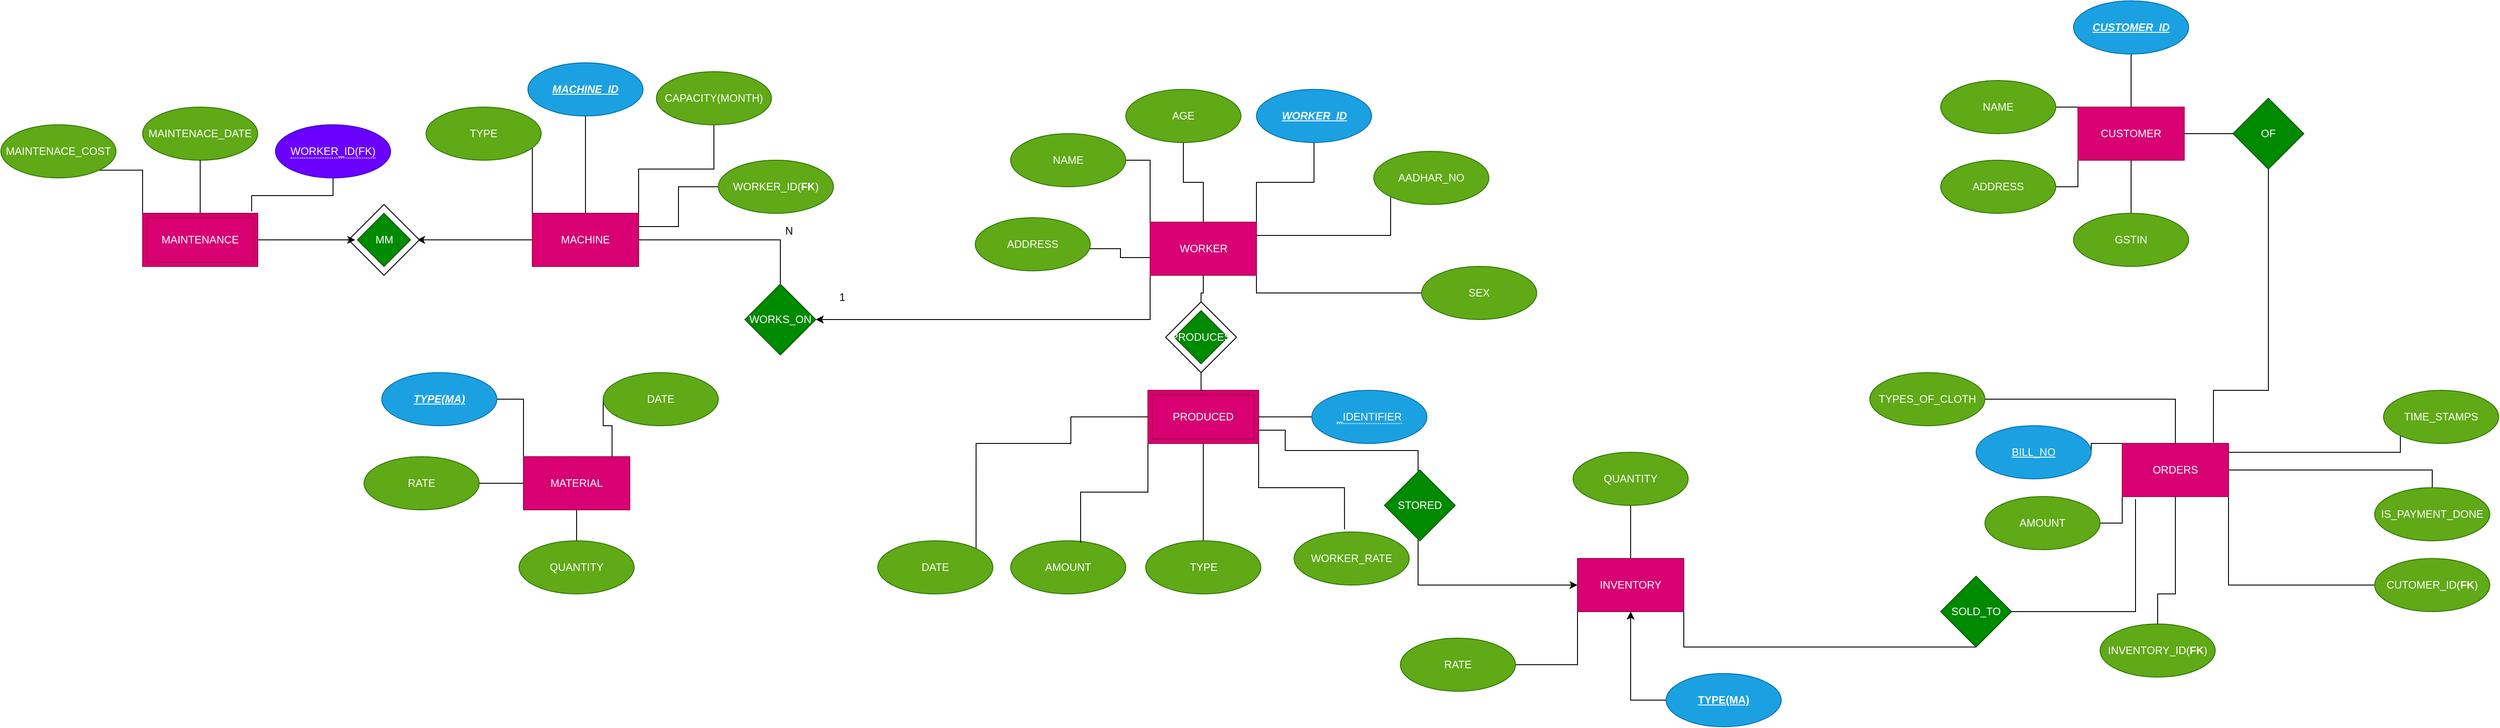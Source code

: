 <mxfile version="24.1.0" type="device">
  <diagram id="R2lEEEUBdFMjLlhIrx00" name="Page-1">
    <mxGraphModel dx="2107" dy="760" grid="1" gridSize="14" guides="1" tooltips="1" connect="1" arrows="1" fold="1" page="1" pageScale="1" pageWidth="850" pageHeight="1100" background="none" math="0" shadow="0" extFonts="Permanent Marker^https://fonts.googleapis.com/css?family=Permanent+Marker">
      <root>
        <mxCell id="0" />
        <mxCell id="1" style="" parent="0" />
        <mxCell id="Y7ZWEB1INYLG-PyM939z-7" style="edgeStyle=orthogonalEdgeStyle;rounded=0;orthogonalLoop=1;jettySize=auto;html=1;exitX=0.5;exitY=0;exitDx=0;exitDy=0;entryX=0.5;entryY=1;entryDx=0;entryDy=0;endArrow=none;endFill=0;" parent="1" source="Y7ZWEB1INYLG-PyM939z-1" target="Y7ZWEB1INYLG-PyM939z-6" edge="1">
          <mxGeometry relative="1" as="geometry" />
        </mxCell>
        <mxCell id="Y7ZWEB1INYLG-PyM939z-9" style="edgeStyle=orthogonalEdgeStyle;rounded=0;orthogonalLoop=1;jettySize=auto;html=1;exitX=0;exitY=0;exitDx=0;exitDy=0;entryX=1;entryY=0.5;entryDx=0;entryDy=0;endArrow=none;endFill=0;" parent="1" source="Y7ZWEB1INYLG-PyM939z-1" target="Y7ZWEB1INYLG-PyM939z-4" edge="1">
          <mxGeometry relative="1" as="geometry">
            <Array as="points">
              <mxPoint x="-10" y="300" />
            </Array>
          </mxGeometry>
        </mxCell>
        <mxCell id="Y7ZWEB1INYLG-PyM939z-47" style="edgeStyle=orthogonalEdgeStyle;rounded=0;orthogonalLoop=1;jettySize=auto;html=1;exitX=1;exitY=0.5;exitDx=0;exitDy=0;endArrow=none;endFill=0;" parent="1" source="Y7ZWEB1INYLG-PyM939z-1" target="Y7ZWEB1INYLG-PyM939z-45" edge="1">
          <mxGeometry relative="1" as="geometry" />
        </mxCell>
        <mxCell id="Wz1U45sYQNW28HSaY4N3-1" style="edgeStyle=orthogonalEdgeStyle;rounded=0;orthogonalLoop=1;jettySize=auto;html=1;exitX=1;exitY=0;exitDx=0;exitDy=0;endArrow=none;endFill=0;entryX=0.5;entryY=1;entryDx=0;entryDy=0;" parent="1" source="Y7ZWEB1INYLG-PyM939z-1" target="Wz1U45sYQNW28HSaY4N3-53" edge="1">
          <mxGeometry relative="1" as="geometry">
            <mxPoint x="195" y="220" as="targetPoint" />
          </mxGeometry>
        </mxCell>
        <mxCell id="B7Drr9eoU8R_PgHaGshv-6" style="edgeStyle=orthogonalEdgeStyle;rounded=0;orthogonalLoop=1;jettySize=auto;html=1;exitX=0;exitY=0.5;exitDx=0;exitDy=0;" parent="1" source="Y7ZWEB1INYLG-PyM939z-1" edge="1">
          <mxGeometry relative="1" as="geometry">
            <mxPoint x="-140" y="420" as="targetPoint" />
          </mxGeometry>
        </mxCell>
        <mxCell id="Y7ZWEB1INYLG-PyM939z-1" value="&lt;font face=&quot;Helvetica&quot;&gt;MACHINE&lt;/font&gt;" style="rounded=0;whiteSpace=wrap;html=1;fillColor=#d80073;strokeColor=#A50040;fontColor=#ffffff;" parent="1" vertex="1">
          <mxGeometry x="-10" y="390" width="120" height="60" as="geometry" />
        </mxCell>
        <mxCell id="Y7ZWEB1INYLG-PyM939z-2" value="MAINTENACE_DATE" style="ellipse;whiteSpace=wrap;html=1;fillColor=#60a917;strokeColor=#2D7600;fontColor=#ffffff;" parent="1" vertex="1">
          <mxGeometry x="-450" y="270" width="130" height="60" as="geometry" />
        </mxCell>
        <mxCell id="Y7ZWEB1INYLG-PyM939z-4" value="TYPE" style="ellipse;whiteSpace=wrap;html=1;fillColor=#60a917;strokeColor=#2D7600;fontColor=#ffffff;" parent="1" vertex="1">
          <mxGeometry x="-130" y="270" width="130" height="60" as="geometry" />
        </mxCell>
        <mxCell id="Y7ZWEB1INYLG-PyM939z-6" value="&lt;u&gt;&lt;i&gt;&lt;b&gt;MACHINE_ID&lt;/b&gt;&lt;/i&gt;&lt;/u&gt;" style="ellipse;whiteSpace=wrap;html=1;fillColor=#1ba1e2;strokeColor=#006EAF;fontColor=#ffffff;" parent="1" vertex="1">
          <mxGeometry x="-15" y="220" width="130" height="60" as="geometry" />
        </mxCell>
        <mxCell id="Y7ZWEB1INYLG-PyM939z-11" style="edgeStyle=orthogonalEdgeStyle;rounded=0;orthogonalLoop=1;jettySize=auto;html=1;exitX=0.5;exitY=0;exitDx=0;exitDy=0;entryX=0.5;entryY=1;entryDx=0;entryDy=0;endArrow=none;endFill=0;" parent="1" source="Y7ZWEB1INYLG-PyM939z-15" target="Y7ZWEB1INYLG-PyM939z-19" edge="1">
          <mxGeometry relative="1" as="geometry" />
        </mxCell>
        <mxCell id="Y7ZWEB1INYLG-PyM939z-13" style="edgeStyle=orthogonalEdgeStyle;rounded=0;orthogonalLoop=1;jettySize=auto;html=1;exitX=0;exitY=0;exitDx=0;exitDy=0;entryX=1;entryY=0.5;entryDx=0;entryDy=0;endArrow=none;endFill=0;" parent="1" source="Y7ZWEB1INYLG-PyM939z-15" target="Y7ZWEB1INYLG-PyM939z-17" edge="1">
          <mxGeometry relative="1" as="geometry" />
        </mxCell>
        <mxCell id="Y7ZWEB1INYLG-PyM939z-21" style="edgeStyle=orthogonalEdgeStyle;rounded=0;orthogonalLoop=1;jettySize=auto;html=1;endArrow=none;endFill=0;" parent="1" source="Y7ZWEB1INYLG-PyM939z-15" target="Y7ZWEB1INYLG-PyM939z-20" edge="1">
          <mxGeometry relative="1" as="geometry" />
        </mxCell>
        <mxCell id="Y7ZWEB1INYLG-PyM939z-22" style="edgeStyle=orthogonalEdgeStyle;rounded=0;orthogonalLoop=1;jettySize=auto;html=1;exitX=0;exitY=1;exitDx=0;exitDy=0;endArrow=none;endFill=0;" parent="1" source="Y7ZWEB1INYLG-PyM939z-15" target="Y7ZWEB1INYLG-PyM939z-16" edge="1">
          <mxGeometry relative="1" as="geometry" />
        </mxCell>
        <mxCell id="Y7ZWEB1INYLG-PyM939z-15" value="&lt;font face=&quot;Helvetica&quot;&gt;CUSTOMER&lt;/font&gt;" style="rounded=0;whiteSpace=wrap;html=1;fillColor=#d80073;strokeColor=#A50040;fontColor=#ffffff;" parent="1" vertex="1">
          <mxGeometry x="1735" y="270" width="120" height="60" as="geometry" />
        </mxCell>
        <mxCell id="Y7ZWEB1INYLG-PyM939z-16" value="ADDRESS" style="ellipse;whiteSpace=wrap;html=1;fillColor=#60a917;strokeColor=#2D7600;fontColor=#ffffff;" parent="1" vertex="1">
          <mxGeometry x="1580" y="330" width="130" height="60" as="geometry" />
        </mxCell>
        <mxCell id="Y7ZWEB1INYLG-PyM939z-17" value="NAME" style="ellipse;whiteSpace=wrap;html=1;fillColor=#60a917;strokeColor=#2D7600;fontColor=#ffffff;" parent="1" vertex="1">
          <mxGeometry x="1580" y="240" width="130" height="60" as="geometry" />
        </mxCell>
        <mxCell id="Y7ZWEB1INYLG-PyM939z-19" value="&lt;u&gt;&lt;i&gt;&lt;b&gt;CUSTOMER_ID&lt;/b&gt;&lt;/i&gt;&lt;/u&gt;" style="ellipse;whiteSpace=wrap;html=1;fillColor=#1ba1e2;strokeColor=#006EAF;fontColor=#ffffff;" parent="1" vertex="1">
          <mxGeometry x="1730" y="150" width="130" height="60" as="geometry" />
        </mxCell>
        <mxCell id="Y7ZWEB1INYLG-PyM939z-20" value="GSTIN" style="ellipse;whiteSpace=wrap;html=1;fillColor=#60a917;strokeColor=#2D7600;fontColor=#ffffff;" parent="1" vertex="1">
          <mxGeometry x="1730" y="390" width="130" height="60" as="geometry" />
        </mxCell>
        <mxCell id="Y7ZWEB1INYLG-PyM939z-24" style="edgeStyle=orthogonalEdgeStyle;rounded=0;orthogonalLoop=1;jettySize=auto;html=1;exitX=0;exitY=0;exitDx=0;exitDy=0;entryX=1;entryY=0.5;entryDx=0;entryDy=0;endArrow=none;endFill=0;" parent="1" source="Y7ZWEB1INYLG-PyM939z-27" target="Y7ZWEB1INYLG-PyM939z-29" edge="1">
          <mxGeometry relative="1" as="geometry" />
        </mxCell>
        <mxCell id="Y7ZWEB1INYLG-PyM939z-25" style="edgeStyle=orthogonalEdgeStyle;rounded=0;orthogonalLoop=1;jettySize=auto;html=1;endArrow=none;endFill=0;" parent="1" source="Y7ZWEB1INYLG-PyM939z-27" target="Y7ZWEB1INYLG-PyM939z-31" edge="1">
          <mxGeometry relative="1" as="geometry">
            <Array as="points">
              <mxPoint x="1845" y="600" />
              <mxPoint x="1605" y="600" />
            </Array>
          </mxGeometry>
        </mxCell>
        <mxCell id="Y7ZWEB1INYLG-PyM939z-26" style="edgeStyle=orthogonalEdgeStyle;rounded=0;orthogonalLoop=1;jettySize=auto;html=1;exitX=0;exitY=1;exitDx=0;exitDy=0;endArrow=none;endFill=0;" parent="1" source="Y7ZWEB1INYLG-PyM939z-27" target="Y7ZWEB1INYLG-PyM939z-28" edge="1">
          <mxGeometry relative="1" as="geometry" />
        </mxCell>
        <mxCell id="Y7ZWEB1INYLG-PyM939z-33" style="edgeStyle=orthogonalEdgeStyle;rounded=0;orthogonalLoop=1;jettySize=auto;html=1;exitX=1;exitY=0.5;exitDx=0;exitDy=0;entryX=0.5;entryY=0;entryDx=0;entryDy=0;endArrow=none;endFill=0;" parent="1" source="Y7ZWEB1INYLG-PyM939z-27" target="Y7ZWEB1INYLG-PyM939z-32" edge="1">
          <mxGeometry relative="1" as="geometry" />
        </mxCell>
        <mxCell id="Y7ZWEB1INYLG-PyM939z-35" style="edgeStyle=orthogonalEdgeStyle;rounded=0;orthogonalLoop=1;jettySize=auto;html=1;exitX=1;exitY=0;exitDx=0;exitDy=0;entryX=0;entryY=1;entryDx=0;entryDy=0;endArrow=none;endFill=0;" parent="1" source="Y7ZWEB1INYLG-PyM939z-27" target="Y7ZWEB1INYLG-PyM939z-34" edge="1">
          <mxGeometry relative="1" as="geometry">
            <Array as="points">
              <mxPoint x="1905" y="660" />
              <mxPoint x="2099" y="660" />
            </Array>
          </mxGeometry>
        </mxCell>
        <mxCell id="Wz1U45sYQNW28HSaY4N3-18" style="edgeStyle=orthogonalEdgeStyle;rounded=0;orthogonalLoop=1;jettySize=auto;html=1;entryX=0.5;entryY=0;entryDx=0;entryDy=0;endArrow=none;endFill=0;" parent="1" source="Y7ZWEB1INYLG-PyM939z-27" target="Wz1U45sYQNW28HSaY4N3-17" edge="1">
          <mxGeometry relative="1" as="geometry">
            <Array as="points">
              <mxPoint x="1845" y="820" />
            </Array>
          </mxGeometry>
        </mxCell>
        <mxCell id="Wz1U45sYQNW28HSaY4N3-27" style="edgeStyle=orthogonalEdgeStyle;rounded=0;orthogonalLoop=1;jettySize=auto;html=1;exitX=1;exitY=1;exitDx=0;exitDy=0;endArrow=none;endFill=0;" parent="1" source="Y7ZWEB1INYLG-PyM939z-27" target="Wz1U45sYQNW28HSaY4N3-26" edge="1">
          <mxGeometry relative="1" as="geometry">
            <Array as="points">
              <mxPoint x="1905" y="810" />
              <mxPoint x="1990" y="810" />
            </Array>
          </mxGeometry>
        </mxCell>
        <mxCell id="Y7ZWEB1INYLG-PyM939z-27" value="&lt;font face=&quot;Helvetica&quot;&gt;ORDERS&lt;/font&gt;" style="rounded=0;whiteSpace=wrap;html=1;fillColor=#d80073;strokeColor=#A50040;fontColor=#ffffff;" parent="1" vertex="1">
          <mxGeometry x="1785" y="650" width="120" height="60" as="geometry" />
        </mxCell>
        <mxCell id="Y7ZWEB1INYLG-PyM939z-28" value="AMOUNT" style="ellipse;whiteSpace=wrap;html=1;fillColor=#60a917;strokeColor=#2D7600;fontColor=#ffffff;" parent="1" vertex="1">
          <mxGeometry x="1630" y="710" width="130" height="60" as="geometry" />
        </mxCell>
        <mxCell id="Y7ZWEB1INYLG-PyM939z-29" value="&lt;u&gt;BILL_NO&lt;/u&gt;" style="ellipse;whiteSpace=wrap;html=1;fillColor=#1ba1e2;strokeColor=#006EAF;fontColor=#ffffff;" parent="1" vertex="1">
          <mxGeometry x="1620" y="630" width="130" height="60" as="geometry" />
        </mxCell>
        <mxCell id="Y7ZWEB1INYLG-PyM939z-31" value="TYPES_OF_CLOTH" style="ellipse;whiteSpace=wrap;html=1;fillColor=#60a917;strokeColor=#2D7600;fontColor=#ffffff;" parent="1" vertex="1">
          <mxGeometry x="1500" y="570" width="130" height="60" as="geometry" />
        </mxCell>
        <mxCell id="Y7ZWEB1INYLG-PyM939z-32" value="IS_PAYMENT_DONE" style="ellipse;whiteSpace=wrap;html=1;fillColor=#60a917;strokeColor=#2D7600;fontColor=#ffffff;" parent="1" vertex="1">
          <mxGeometry x="2070" y="700" width="130" height="60" as="geometry" />
        </mxCell>
        <mxCell id="Y7ZWEB1INYLG-PyM939z-34" value="TIME_STAMPS" style="ellipse;whiteSpace=wrap;html=1;fillColor=#60a917;strokeColor=#2D7600;fontColor=#ffffff;" parent="1" vertex="1">
          <mxGeometry x="2080" y="590" width="130" height="60" as="geometry" />
        </mxCell>
        <mxCell id="Y7ZWEB1INYLG-PyM939z-36" style="edgeStyle=orthogonalEdgeStyle;rounded=0;orthogonalLoop=1;jettySize=auto;html=1;exitX=1;exitY=0;exitDx=0;exitDy=0;entryX=0.5;entryY=1;entryDx=0;entryDy=0;endArrow=none;endFill=0;" parent="1" source="Y7ZWEB1INYLG-PyM939z-40" target="Y7ZWEB1INYLG-PyM939z-43" edge="1">
          <mxGeometry relative="1" as="geometry" />
        </mxCell>
        <mxCell id="Y7ZWEB1INYLG-PyM939z-37" style="edgeStyle=orthogonalEdgeStyle;rounded=0;orthogonalLoop=1;jettySize=auto;html=1;exitX=0;exitY=0;exitDx=0;exitDy=0;entryX=1;entryY=0.5;entryDx=0;entryDy=0;endArrow=none;endFill=0;" parent="1" source="Y7ZWEB1INYLG-PyM939z-40" target="Y7ZWEB1INYLG-PyM939z-42" edge="1">
          <mxGeometry relative="1" as="geometry" />
        </mxCell>
        <mxCell id="Y7ZWEB1INYLG-PyM939z-39" style="edgeStyle=orthogonalEdgeStyle;rounded=0;orthogonalLoop=1;jettySize=auto;html=1;exitX=0;exitY=0.5;exitDx=0;exitDy=0;endArrow=none;endFill=0;" parent="1" source="Y7ZWEB1INYLG-PyM939z-40" target="Y7ZWEB1INYLG-PyM939z-41" edge="1">
          <mxGeometry relative="1" as="geometry">
            <Array as="points">
              <mxPoint x="687" y="440" />
              <mxPoint x="654" y="440" />
              <mxPoint x="654" y="430" />
            </Array>
          </mxGeometry>
        </mxCell>
        <mxCell id="Y7ZWEB1INYLG-PyM939z-55" style="edgeStyle=orthogonalEdgeStyle;rounded=0;orthogonalLoop=1;jettySize=auto;html=1;exitX=1;exitY=1;exitDx=0;exitDy=0;endArrow=none;endFill=0;" parent="1" source="Y7ZWEB1INYLG-PyM939z-40" target="Y7ZWEB1INYLG-PyM939z-54" edge="1">
          <mxGeometry relative="1" as="geometry" />
        </mxCell>
        <mxCell id="Y7ZWEB1INYLG-PyM939z-58" style="edgeStyle=orthogonalEdgeStyle;rounded=0;orthogonalLoop=1;jettySize=auto;html=1;exitX=0.5;exitY=0;exitDx=0;exitDy=0;entryX=0.5;entryY=1;entryDx=0;entryDy=0;endArrow=none;endFill=0;" parent="1" source="Y7ZWEB1INYLG-PyM939z-40" target="Y7ZWEB1INYLG-PyM939z-57" edge="1">
          <mxGeometry relative="1" as="geometry" />
        </mxCell>
        <mxCell id="Wz1U45sYQNW28HSaY4N3-39" style="edgeStyle=orthogonalEdgeStyle;rounded=0;orthogonalLoop=1;jettySize=auto;html=1;exitX=0.5;exitY=1;exitDx=0;exitDy=0;entryX=0.5;entryY=0;entryDx=0;entryDy=0;endArrow=none;endFill=0;" parent="1" source="Y7ZWEB1INYLG-PyM939z-40" target="Wz1U45sYQNW28HSaY4N3-38" edge="1">
          <mxGeometry relative="1" as="geometry" />
        </mxCell>
        <mxCell id="B7Drr9eoU8R_PgHaGshv-8" style="edgeStyle=orthogonalEdgeStyle;rounded=0;orthogonalLoop=1;jettySize=auto;html=1;exitX=1;exitY=0.25;exitDx=0;exitDy=0;entryX=0;entryY=1;entryDx=0;entryDy=0;endArrow=none;endFill=0;" parent="1" source="Y7ZWEB1INYLG-PyM939z-40" target="Y7ZWEB1INYLG-PyM939z-44" edge="1">
          <mxGeometry relative="1" as="geometry" />
        </mxCell>
        <mxCell id="B7Drr9eoU8R_PgHaGshv-9" style="edgeStyle=orthogonalEdgeStyle;rounded=0;orthogonalLoop=1;jettySize=auto;html=1;exitX=0;exitY=1;exitDx=0;exitDy=0;entryX=1;entryY=0.5;entryDx=0;entryDy=0;" parent="1" source="Y7ZWEB1INYLG-PyM939z-40" target="Y7ZWEB1INYLG-PyM939z-45" edge="1">
          <mxGeometry relative="1" as="geometry" />
        </mxCell>
        <mxCell id="Y7ZWEB1INYLG-PyM939z-40" value="&lt;font face=&quot;Helvetica&quot;&gt;WORKER&lt;/font&gt;" style="rounded=0;whiteSpace=wrap;html=1;fillColor=#d80073;strokeColor=#A50040;fontColor=#ffffff;" parent="1" vertex="1">
          <mxGeometry x="687.5" y="400" width="120" height="60" as="geometry" />
        </mxCell>
        <mxCell id="Y7ZWEB1INYLG-PyM939z-41" value="ADDRESS" style="ellipse;whiteSpace=wrap;html=1;fillColor=#60a917;strokeColor=#2D7600;fontColor=#ffffff;" parent="1" vertex="1">
          <mxGeometry x="490" y="395" width="130" height="60" as="geometry" />
        </mxCell>
        <mxCell id="Y7ZWEB1INYLG-PyM939z-42" value="NAME" style="ellipse;whiteSpace=wrap;html=1;fillColor=#60a917;strokeColor=#2D7600;fontColor=#ffffff;" parent="1" vertex="1">
          <mxGeometry x="530" y="300" width="130" height="60" as="geometry" />
        </mxCell>
        <mxCell id="Y7ZWEB1INYLG-PyM939z-43" value="&lt;u&gt;&lt;i&gt;&lt;b&gt;WORKER_ID&lt;/b&gt;&lt;/i&gt;&lt;/u&gt;" style="ellipse;whiteSpace=wrap;html=1;fillColor=#1ba1e2;strokeColor=#006EAF;fontColor=#ffffff;" parent="1" vertex="1">
          <mxGeometry x="807.5" y="250" width="130" height="60" as="geometry" />
        </mxCell>
        <mxCell id="Y7ZWEB1INYLG-PyM939z-44" value="AADHAR_NO" style="ellipse;whiteSpace=wrap;html=1;fillColor=#60a917;strokeColor=#2D7600;fontColor=#ffffff;" parent="1" vertex="1">
          <mxGeometry x="940" y="320" width="130" height="60" as="geometry" />
        </mxCell>
        <mxCell id="Y7ZWEB1INYLG-PyM939z-45" value="WORKS_ON" style="rhombus;whiteSpace=wrap;html=1;fillColor=#008a00;strokeColor=#005700;fontColor=#ffffff;" parent="1" vertex="1">
          <mxGeometry x="230" y="470" width="80" height="80" as="geometry" />
        </mxCell>
        <mxCell id="Y7ZWEB1INYLG-PyM939z-49" value="N" style="text;html=1;align=center;verticalAlign=middle;whiteSpace=wrap;rounded=0;" parent="1" vertex="1">
          <mxGeometry x="250" y="395" width="60" height="30" as="geometry" />
        </mxCell>
        <mxCell id="Y7ZWEB1INYLG-PyM939z-54" value="SEX" style="ellipse;whiteSpace=wrap;html=1;fillColor=#60a917;strokeColor=#2D7600;fontColor=#ffffff;" parent="1" vertex="1">
          <mxGeometry x="994" y="450" width="130" height="60" as="geometry" />
        </mxCell>
        <mxCell id="Y7ZWEB1INYLG-PyM939z-57" value="AGE" style="ellipse;whiteSpace=wrap;html=1;fillColor=#60a917;strokeColor=#2D7600;fontColor=#ffffff;" parent="1" vertex="1">
          <mxGeometry x="660" y="250" width="130" height="60" as="geometry" />
        </mxCell>
        <mxCell id="Y7ZWEB1INYLG-PyM939z-60" style="edgeStyle=orthogonalEdgeStyle;rounded=0;orthogonalLoop=1;jettySize=auto;html=1;exitX=0;exitY=0;exitDx=0;exitDy=0;entryX=1;entryY=0.5;entryDx=0;entryDy=0;endArrow=none;endFill=0;" parent="1" source="Y7ZWEB1INYLG-PyM939z-63" target="Y7ZWEB1INYLG-PyM939z-65" edge="1">
          <mxGeometry relative="1" as="geometry" />
        </mxCell>
        <mxCell id="Y7ZWEB1INYLG-PyM939z-61" style="edgeStyle=orthogonalEdgeStyle;rounded=0;orthogonalLoop=1;jettySize=auto;html=1;endArrow=none;endFill=0;" parent="1" source="Y7ZWEB1INYLG-PyM939z-63" target="Y7ZWEB1INYLG-PyM939z-67" edge="1">
          <mxGeometry relative="1" as="geometry" />
        </mxCell>
        <mxCell id="Y7ZWEB1INYLG-PyM939z-62" style="edgeStyle=orthogonalEdgeStyle;rounded=0;orthogonalLoop=1;jettySize=auto;html=1;exitX=0;exitY=0.5;exitDx=0;exitDy=0;endArrow=none;endFill=0;" parent="1" source="Y7ZWEB1INYLG-PyM939z-63" target="Y7ZWEB1INYLG-PyM939z-64" edge="1">
          <mxGeometry relative="1" as="geometry" />
        </mxCell>
        <mxCell id="Wz1U45sYQNW28HSaY4N3-54" style="edgeStyle=orthogonalEdgeStyle;rounded=0;orthogonalLoop=1;jettySize=auto;html=1;exitX=0.75;exitY=0;exitDx=0;exitDy=0;entryX=0;entryY=0.5;entryDx=0;entryDy=0;endArrow=none;endFill=0;" parent="1" source="Y7ZWEB1INYLG-PyM939z-63" target="Wz1U45sYQNW28HSaY4N3-55" edge="1">
          <mxGeometry relative="1" as="geometry">
            <mxPoint x="135" y="655" as="targetPoint" />
            <Array as="points">
              <mxPoint x="80" y="665" />
              <mxPoint x="80" y="630" />
              <mxPoint x="70" y="630" />
            </Array>
          </mxGeometry>
        </mxCell>
        <mxCell id="Y7ZWEB1INYLG-PyM939z-63" value="MATERIAL" style="rounded=0;whiteSpace=wrap;html=1;fillColor=#d80073;strokeColor=#A50040;fontColor=#ffffff;" parent="1" vertex="1">
          <mxGeometry x="-20" y="665" width="120" height="60" as="geometry" />
        </mxCell>
        <mxCell id="Y7ZWEB1INYLG-PyM939z-64" value="RATE" style="ellipse;whiteSpace=wrap;html=1;fillColor=#60a917;strokeColor=#2D7600;fontColor=#ffffff;" parent="1" vertex="1">
          <mxGeometry x="-200" y="665" width="130" height="60" as="geometry" />
        </mxCell>
        <mxCell id="Y7ZWEB1INYLG-PyM939z-65" value="&lt;u&gt;&lt;b&gt;&lt;i&gt;TYPE(MA)&lt;/i&gt;&lt;/b&gt;&lt;/u&gt;" style="ellipse;whiteSpace=wrap;html=1;fillColor=#1ba1e2;strokeColor=#006EAF;fontColor=#ffffff;" parent="1" vertex="1">
          <mxGeometry x="-180" y="570" width="130" height="60" as="geometry" />
        </mxCell>
        <mxCell id="Y7ZWEB1INYLG-PyM939z-67" value="QUANTITY" style="ellipse;whiteSpace=wrap;html=1;fillColor=#60a917;strokeColor=#2D7600;fontColor=#ffffff;" parent="1" vertex="1">
          <mxGeometry x="-25" y="760" width="130" height="60" as="geometry" />
        </mxCell>
        <mxCell id="Y7ZWEB1INYLG-PyM939z-70" style="edgeStyle=orthogonalEdgeStyle;rounded=0;orthogonalLoop=1;jettySize=auto;html=1;endArrow=none;endFill=0;" parent="1" source="Y7ZWEB1INYLG-PyM939z-72" target="Y7ZWEB1INYLG-PyM939z-76" edge="1">
          <mxGeometry relative="1" as="geometry" />
        </mxCell>
        <mxCell id="Y7ZWEB1INYLG-PyM939z-71" style="edgeStyle=orthogonalEdgeStyle;rounded=0;orthogonalLoop=1;jettySize=auto;html=1;exitX=0;exitY=1;exitDx=0;exitDy=0;endArrow=none;endFill=0;" parent="1" source="Y7ZWEB1INYLG-PyM939z-72" target="Y7ZWEB1INYLG-PyM939z-73" edge="1">
          <mxGeometry relative="1" as="geometry">
            <Array as="points">
              <mxPoint x="1170" y="900" />
            </Array>
          </mxGeometry>
        </mxCell>
        <mxCell id="Wz1U45sYQNW28HSaY4N3-21" style="edgeStyle=orthogonalEdgeStyle;rounded=0;orthogonalLoop=1;jettySize=auto;html=1;exitX=1;exitY=1;exitDx=0;exitDy=0;entryX=0.5;entryY=1;entryDx=0;entryDy=0;endArrow=none;endFill=0;" parent="1" source="Y7ZWEB1INYLG-PyM939z-72" target="Wz1U45sYQNW28HSaY4N3-19" edge="1">
          <mxGeometry relative="1" as="geometry">
            <Array as="points">
              <mxPoint x="1290" y="880" />
            </Array>
          </mxGeometry>
        </mxCell>
        <mxCell id="Y7ZWEB1INYLG-PyM939z-72" value="&lt;font face=&quot;Helvetica&quot;&gt;INVENTORY&lt;/font&gt;" style="rounded=0;whiteSpace=wrap;html=1;fillColor=#d80073;strokeColor=#A50040;fontColor=#ffffff;" parent="1" vertex="1">
          <mxGeometry x="1170" y="780" width="120" height="60" as="geometry" />
        </mxCell>
        <mxCell id="Y7ZWEB1INYLG-PyM939z-73" value="RATE" style="ellipse;whiteSpace=wrap;html=1;fillColor=#60a917;strokeColor=#2D7600;fontColor=#ffffff;" parent="1" vertex="1">
          <mxGeometry x="970" y="870" width="130" height="60" as="geometry" />
        </mxCell>
        <mxCell id="B7Drr9eoU8R_PgHaGshv-11" style="edgeStyle=orthogonalEdgeStyle;rounded=0;orthogonalLoop=1;jettySize=auto;html=1;exitX=0;exitY=0.5;exitDx=0;exitDy=0;entryX=0.5;entryY=1;entryDx=0;entryDy=0;" parent="1" source="Y7ZWEB1INYLG-PyM939z-74" target="Y7ZWEB1INYLG-PyM939z-72" edge="1">
          <mxGeometry relative="1" as="geometry" />
        </mxCell>
        <mxCell id="Y7ZWEB1INYLG-PyM939z-74" value="&lt;b&gt;&lt;u&gt;TYPE(MA)&lt;/u&gt;&lt;/b&gt;" style="ellipse;whiteSpace=wrap;html=1;fillColor=#1ba1e2;strokeColor=#006EAF;fontColor=#ffffff;" parent="1" vertex="1">
          <mxGeometry x="1270" y="910" width="130" height="60" as="geometry" />
        </mxCell>
        <mxCell id="Y7ZWEB1INYLG-PyM939z-76" value="QUANTITY" style="ellipse;whiteSpace=wrap;html=1;fillColor=#60a917;strokeColor=#2D7600;fontColor=#ffffff;" parent="1" vertex="1">
          <mxGeometry x="1165" y="660" width="130" height="60" as="geometry" />
        </mxCell>
        <mxCell id="B7Drr9eoU8R_PgHaGshv-1" style="edgeStyle=orthogonalEdgeStyle;rounded=0;orthogonalLoop=1;jettySize=auto;html=1;exitX=1;exitY=1;exitDx=0;exitDy=0;entryX=0;entryY=0;entryDx=0;entryDy=0;endArrow=none;endFill=0;" parent="1" source="Y7ZWEB1INYLG-PyM939z-77" target="Y7ZWEB1INYLG-PyM939z-81" edge="1">
          <mxGeometry relative="1" as="geometry" />
        </mxCell>
        <mxCell id="Y7ZWEB1INYLG-PyM939z-77" value="MAINTENACE_COST" style="ellipse;whiteSpace=wrap;html=1;fillColor=#60a917;strokeColor=#2D7600;fontColor=#ffffff;" parent="1" vertex="1">
          <mxGeometry x="-610" y="290" width="130" height="60" as="geometry" />
        </mxCell>
        <mxCell id="Y7ZWEB1INYLG-PyM939z-86" value="" style="group" parent="1" vertex="1" connectable="0">
          <mxGeometry x="-217.5" y="380" width="105" height="80" as="geometry" />
        </mxCell>
        <mxCell id="Y7ZWEB1INYLG-PyM939z-83" value="" style="rhombus;whiteSpace=wrap;html=1;" parent="Y7ZWEB1INYLG-PyM939z-86" vertex="1">
          <mxGeometry width="80" height="80" as="geometry" />
        </mxCell>
        <mxCell id="Y7ZWEB1INYLG-PyM939z-84" value="MM" style="rhombus;whiteSpace=wrap;html=1;fillColor=#008a00;strokeColor=#005700;fontColor=#ffffff;" parent="Y7ZWEB1INYLG-PyM939z-86" vertex="1">
          <mxGeometry x="10" y="10" width="60" height="60" as="geometry" />
        </mxCell>
        <mxCell id="Y7ZWEB1INYLG-PyM939z-90" style="edgeStyle=orthogonalEdgeStyle;rounded=0;orthogonalLoop=1;jettySize=auto;html=1;exitX=0.5;exitY=0;exitDx=0;exitDy=0;endArrow=none;endFill=0;entryX=0.5;entryY=1;entryDx=0;entryDy=0;" parent="1" source="Y7ZWEB1INYLG-PyM939z-81" target="Y7ZWEB1INYLG-PyM939z-2" edge="1">
          <mxGeometry relative="1" as="geometry">
            <mxPoint x="-385" y="350" as="targetPoint" />
            <Array as="points">
              <mxPoint x="-385" y="335" />
              <mxPoint x="-385" y="335" />
            </Array>
          </mxGeometry>
        </mxCell>
        <mxCell id="Wz1U45sYQNW28HSaY4N3-4" style="edgeStyle=orthogonalEdgeStyle;rounded=0;orthogonalLoop=1;jettySize=auto;html=1;entryX=1;entryY=0.25;entryDx=0;entryDy=0;endArrow=none;endFill=0;" parent="1" source="Wz1U45sYQNW28HSaY4N3-3" target="Y7ZWEB1INYLG-PyM939z-1" edge="1">
          <mxGeometry relative="1" as="geometry" />
        </mxCell>
        <mxCell id="Wz1U45sYQNW28HSaY4N3-3" value="WORKER_ID(&lt;b&gt;FK&lt;/b&gt;)" style="ellipse;whiteSpace=wrap;html=1;fillColor=#60a917;strokeColor=#2D7600;fontColor=#ffffff;" parent="1" vertex="1">
          <mxGeometry x="200" y="330" width="130" height="60" as="geometry" />
        </mxCell>
        <mxCell id="Wz1U45sYQNW28HSaY4N3-8" value="&lt;span style=&quot;border-bottom: 1px dotted&quot;&gt;WORKER_ID(FK)&lt;/span&gt;" style="ellipse;whiteSpace=wrap;html=1;align=center;fillColor=#6a00ff;strokeColor=#3700CC;fontColor=#ffffff;" parent="1" vertex="1">
          <mxGeometry x="-300" y="290" width="130" height="60" as="geometry" />
        </mxCell>
        <mxCell id="Wz1U45sYQNW28HSaY4N3-17" value="INVENTORY_ID(&lt;b style=&quot;border-color: var(--border-color);&quot;&gt;FK&lt;/b&gt;)" style="ellipse;whiteSpace=wrap;html=1;fillColor=#60a917;strokeColor=#2D7600;fontColor=#ffffff;" parent="1" vertex="1">
          <mxGeometry x="1760" y="854" width="130" height="60" as="geometry" />
        </mxCell>
        <mxCell id="Wz1U45sYQNW28HSaY4N3-19" value="SOLD_TO" style="rhombus;whiteSpace=wrap;html=1;fillColor=#008a00;strokeColor=#005700;fontColor=#ffffff;" parent="1" vertex="1">
          <mxGeometry x="1580" y="800" width="80" height="80" as="geometry" />
        </mxCell>
        <mxCell id="Wz1U45sYQNW28HSaY4N3-20" style="edgeStyle=orthogonalEdgeStyle;rounded=0;orthogonalLoop=1;jettySize=auto;html=1;entryX=0.125;entryY=1.05;entryDx=0;entryDy=0;entryPerimeter=0;endArrow=none;endFill=0;exitX=1;exitY=0.5;exitDx=0;exitDy=0;" parent="1" source="Wz1U45sYQNW28HSaY4N3-19" target="Y7ZWEB1INYLG-PyM939z-27" edge="1">
          <mxGeometry relative="1" as="geometry">
            <Array as="points">
              <mxPoint x="1800" y="840" />
            </Array>
          </mxGeometry>
        </mxCell>
        <mxCell id="Wz1U45sYQNW28HSaY4N3-24" style="edgeStyle=orthogonalEdgeStyle;rounded=0;orthogonalLoop=1;jettySize=auto;html=1;exitX=0;exitY=0.5;exitDx=0;exitDy=0;entryX=1;entryY=0.5;entryDx=0;entryDy=0;endArrow=none;endFill=0;" parent="1" source="Wz1U45sYQNW28HSaY4N3-22" target="Y7ZWEB1INYLG-PyM939z-15" edge="1">
          <mxGeometry relative="1" as="geometry" />
        </mxCell>
        <mxCell id="Wz1U45sYQNW28HSaY4N3-22" value="OF" style="rhombus;whiteSpace=wrap;html=1;fillColor=#008a00;strokeColor=#005700;fontColor=#ffffff;" parent="1" vertex="1">
          <mxGeometry x="1910" y="260" width="80" height="80" as="geometry" />
        </mxCell>
        <mxCell id="Wz1U45sYQNW28HSaY4N3-23" style="edgeStyle=orthogonalEdgeStyle;rounded=0;orthogonalLoop=1;jettySize=auto;html=1;exitX=0.5;exitY=1;exitDx=0;exitDy=0;entryX=0.858;entryY=-0.017;entryDx=0;entryDy=0;entryPerimeter=0;endArrow=none;endFill=0;" parent="1" source="Wz1U45sYQNW28HSaY4N3-22" target="Y7ZWEB1INYLG-PyM939z-27" edge="1">
          <mxGeometry relative="1" as="geometry">
            <Array as="points">
              <mxPoint x="1950" y="590" />
              <mxPoint x="1888" y="590" />
            </Array>
          </mxGeometry>
        </mxCell>
        <mxCell id="Wz1U45sYQNW28HSaY4N3-26" value="CUTOMER_ID(&lt;b style=&quot;border-color: var(--border-color);&quot;&gt;FK&lt;/b&gt;)" style="ellipse;whiteSpace=wrap;html=1;fillColor=#60a917;strokeColor=#2D7600;fontColor=#ffffff;" parent="1" vertex="1">
          <mxGeometry x="2070" y="780" width="130" height="60" as="geometry" />
        </mxCell>
        <mxCell id="Wz1U45sYQNW28HSaY4N3-42" style="edgeStyle=orthogonalEdgeStyle;rounded=0;orthogonalLoop=1;jettySize=auto;html=1;endArrow=none;endFill=0;" parent="1" source="Wz1U45sYQNW28HSaY4N3-30" target="Wz1U45sYQNW28HSaY4N3-33" edge="1">
          <mxGeometry relative="1" as="geometry" />
        </mxCell>
        <mxCell id="0lcUU9sg6l0NKTzexV7H-1" style="edgeStyle=orthogonalEdgeStyle;rounded=0;orthogonalLoop=1;jettySize=auto;html=1;exitX=1;exitY=0.75;exitDx=0;exitDy=0;entryX=0;entryY=0.5;entryDx=0;entryDy=0;" parent="1" source="Wz1U45sYQNW28HSaY4N3-30" target="Y7ZWEB1INYLG-PyM939z-72" edge="1">
          <mxGeometry relative="1" as="geometry">
            <Array as="points">
              <mxPoint x="840" y="635" />
              <mxPoint x="840" y="658" />
              <mxPoint x="990" y="658" />
              <mxPoint x="990" y="810" />
            </Array>
          </mxGeometry>
        </mxCell>
        <mxCell id="Wz1U45sYQNW28HSaY4N3-30" value="PRODUCED" style="shape=ext;margin=3;double=1;whiteSpace=wrap;html=1;align=center;fillColor=#d80073;strokeColor=#A50040;fontColor=#ffffff;" parent="1" vertex="1">
          <mxGeometry x="685" y="590" width="125" height="60" as="geometry" />
        </mxCell>
        <mxCell id="Wz1U45sYQNW28HSaY4N3-32" value="AMOUNT" style="ellipse;whiteSpace=wrap;html=1;fillColor=#60a917;strokeColor=#2D7600;fontColor=#ffffff;" parent="1" vertex="1">
          <mxGeometry x="530" y="760" width="130" height="60" as="geometry" />
        </mxCell>
        <mxCell id="Wz1U45sYQNW28HSaY4N3-33" value="TYPE" style="ellipse;whiteSpace=wrap;html=1;fillColor=#60a917;strokeColor=#2D7600;fontColor=#ffffff;" parent="1" vertex="1">
          <mxGeometry x="682.5" y="760" width="130" height="60" as="geometry" />
        </mxCell>
        <mxCell id="Wz1U45sYQNW28HSaY4N3-34" value="WORKER_RATE" style="ellipse;whiteSpace=wrap;html=1;fillColor=#60a917;strokeColor=#2D7600;fontColor=#ffffff;" parent="1" vertex="1">
          <mxGeometry x="850" y="750" width="130" height="60" as="geometry" />
        </mxCell>
        <mxCell id="Wz1U45sYQNW28HSaY4N3-36" value="" style="group" parent="1" vertex="1" connectable="0">
          <mxGeometry x="705" y="490" width="80" height="80" as="geometry" />
        </mxCell>
        <mxCell id="Wz1U45sYQNW28HSaY4N3-37" value="" style="rhombus;whiteSpace=wrap;html=1;" parent="Wz1U45sYQNW28HSaY4N3-36" vertex="1">
          <mxGeometry width="80" height="80" as="geometry" />
        </mxCell>
        <mxCell id="Wz1U45sYQNW28HSaY4N3-38" value="PRODUCES" style="rhombus;whiteSpace=wrap;html=1;fillColor=#008a00;strokeColor=#005700;fontColor=#ffffff;" parent="Wz1U45sYQNW28HSaY4N3-36" vertex="1">
          <mxGeometry x="10" y="10" width="60" height="60" as="geometry" />
        </mxCell>
        <mxCell id="Wz1U45sYQNW28HSaY4N3-40" style="edgeStyle=orthogonalEdgeStyle;rounded=0;orthogonalLoop=1;jettySize=auto;html=1;exitX=0.5;exitY=1;exitDx=0;exitDy=0;endArrow=none;endFill=0;" parent="1" source="Wz1U45sYQNW28HSaY4N3-37" target="Wz1U45sYQNW28HSaY4N3-30" edge="1">
          <mxGeometry relative="1" as="geometry" />
        </mxCell>
        <mxCell id="Wz1U45sYQNW28HSaY4N3-41" style="edgeStyle=orthogonalEdgeStyle;rounded=0;orthogonalLoop=1;jettySize=auto;html=1;exitX=1;exitY=1;exitDx=0;exitDy=0;entryX=0.438;entryY=-0.05;entryDx=0;entryDy=0;entryPerimeter=0;endArrow=none;endFill=0;" parent="1" source="Wz1U45sYQNW28HSaY4N3-30" target="Wz1U45sYQNW28HSaY4N3-34" edge="1">
          <mxGeometry relative="1" as="geometry" />
        </mxCell>
        <mxCell id="Wz1U45sYQNW28HSaY4N3-43" style="edgeStyle=orthogonalEdgeStyle;rounded=0;orthogonalLoop=1;jettySize=auto;html=1;exitX=0;exitY=1;exitDx=0;exitDy=0;entryX=0.608;entryY=0.033;entryDx=0;entryDy=0;entryPerimeter=0;endArrow=none;endFill=0;" parent="1" source="Wz1U45sYQNW28HSaY4N3-30" target="Wz1U45sYQNW28HSaY4N3-32" edge="1">
          <mxGeometry relative="1" as="geometry" />
        </mxCell>
        <mxCell id="Wz1U45sYQNW28HSaY4N3-45" style="edgeStyle=orthogonalEdgeStyle;rounded=0;orthogonalLoop=1;jettySize=auto;html=1;entryX=1;entryY=0.5;entryDx=0;entryDy=0;endArrow=none;endFill=0;" parent="1" source="Wz1U45sYQNW28HSaY4N3-44" target="Wz1U45sYQNW28HSaY4N3-30" edge="1">
          <mxGeometry relative="1" as="geometry" />
        </mxCell>
        <mxCell id="Wz1U45sYQNW28HSaY4N3-44" value="&lt;span style=&quot;border-bottom: 1px dotted&quot;&gt;_IDENTIFIER&lt;/span&gt;" style="ellipse;whiteSpace=wrap;html=1;align=center;fillColor=#1ba1e2;strokeColor=#006EAF;fontColor=#ffffff;" parent="1" vertex="1">
          <mxGeometry x="870" y="590" width="130" height="60" as="geometry" />
        </mxCell>
        <mxCell id="Wz1U45sYQNW28HSaY4N3-47" style="edgeStyle=orthogonalEdgeStyle;rounded=0;orthogonalLoop=1;jettySize=auto;html=1;exitX=1;exitY=0;exitDx=0;exitDy=0;entryX=0;entryY=0.5;entryDx=0;entryDy=0;endArrow=none;endFill=0;" parent="1" source="Wz1U45sYQNW28HSaY4N3-46" target="Wz1U45sYQNW28HSaY4N3-30" edge="1">
          <mxGeometry relative="1" as="geometry">
            <Array as="points">
              <mxPoint x="491" y="650" />
              <mxPoint x="598" y="650" />
              <mxPoint x="598" y="620" />
            </Array>
          </mxGeometry>
        </mxCell>
        <mxCell id="Wz1U45sYQNW28HSaY4N3-46" value="DATE" style="ellipse;whiteSpace=wrap;html=1;fillColor=#60a917;strokeColor=#2D7600;fontColor=#ffffff;" parent="1" vertex="1">
          <mxGeometry x="380" y="760" width="130" height="60" as="geometry" />
        </mxCell>
        <mxCell id="Wz1U45sYQNW28HSaY4N3-53" value="CAPACITY(MONTH)" style="ellipse;whiteSpace=wrap;html=1;fillColor=#60a917;strokeColor=#2D7600;fontColor=#ffffff;" parent="1" vertex="1">
          <mxGeometry x="130" y="230" width="130" height="60" as="geometry" />
        </mxCell>
        <mxCell id="Wz1U45sYQNW28HSaY4N3-55" value="DATE" style="ellipse;whiteSpace=wrap;html=1;fillColor=#60a917;strokeColor=#2D7600;fontColor=#ffffff;" parent="1" vertex="1">
          <mxGeometry x="70" y="570" width="130" height="60" as="geometry" />
        </mxCell>
        <mxCell id="B7Drr9eoU8R_PgHaGshv-3" style="edgeStyle=orthogonalEdgeStyle;rounded=0;orthogonalLoop=1;jettySize=auto;html=1;exitX=0.5;exitY=1;exitDx=0;exitDy=0;entryX=0.947;entryY=-0.035;entryDx=0;entryDy=0;entryPerimeter=0;endArrow=none;endFill=0;" parent="1" source="Wz1U45sYQNW28HSaY4N3-8" target="Y7ZWEB1INYLG-PyM939z-81" edge="1">
          <mxGeometry relative="1" as="geometry" />
        </mxCell>
        <mxCell id="B7Drr9eoU8R_PgHaGshv-5" style="edgeStyle=orthogonalEdgeStyle;rounded=0;orthogonalLoop=1;jettySize=auto;html=1;exitX=1;exitY=0.5;exitDx=0;exitDy=0;" parent="1" source="Y7ZWEB1INYLG-PyM939z-81" edge="1">
          <mxGeometry relative="1" as="geometry">
            <mxPoint x="-210" y="420" as="targetPoint" />
          </mxGeometry>
        </mxCell>
        <mxCell id="Y7ZWEB1INYLG-PyM939z-81" value="MAINTENANCE" style="shape=ext;margin=3;double=1;whiteSpace=wrap;html=1;align=center;fillColor=#d80073;strokeColor=#A50040;fontColor=#ffffff;" parent="1" vertex="1">
          <mxGeometry x="-450" y="390" width="130" height="60" as="geometry" />
        </mxCell>
        <mxCell id="B7Drr9eoU8R_PgHaGshv-10" value="1" style="text;html=1;align=center;verticalAlign=middle;whiteSpace=wrap;rounded=0;" parent="1" vertex="1">
          <mxGeometry x="310" y="470" width="60" height="30" as="geometry" />
        </mxCell>
        <mxCell id="0lcUU9sg6l0NKTzexV7H-2" value="STORED" style="rhombus;whiteSpace=wrap;html=1;fillColor=#008a00;fontColor=#ffffff;strokeColor=#005700;" parent="1" vertex="1">
          <mxGeometry x="952" y="680" width="80" height="80" as="geometry" />
        </mxCell>
      </root>
    </mxGraphModel>
  </diagram>
</mxfile>
